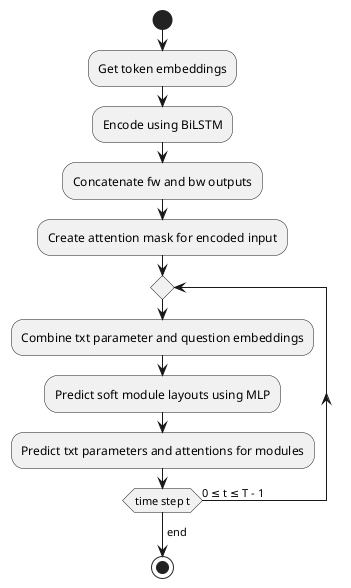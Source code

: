 @startuml
start
:Get token embeddings;
:Encode using BiLSTM;
:Concatenate fw and bw outputs;
:Create attention mask for encoded input;
repeat
  :Combine txt parameter and question embeddings;
  :Predict soft module layouts using MLP;
  :Predict txt parameters and attentions for modules;
repeat while (time step t) is (0 ≤ t ≤ T - 1)
->end;
stop
@enduml